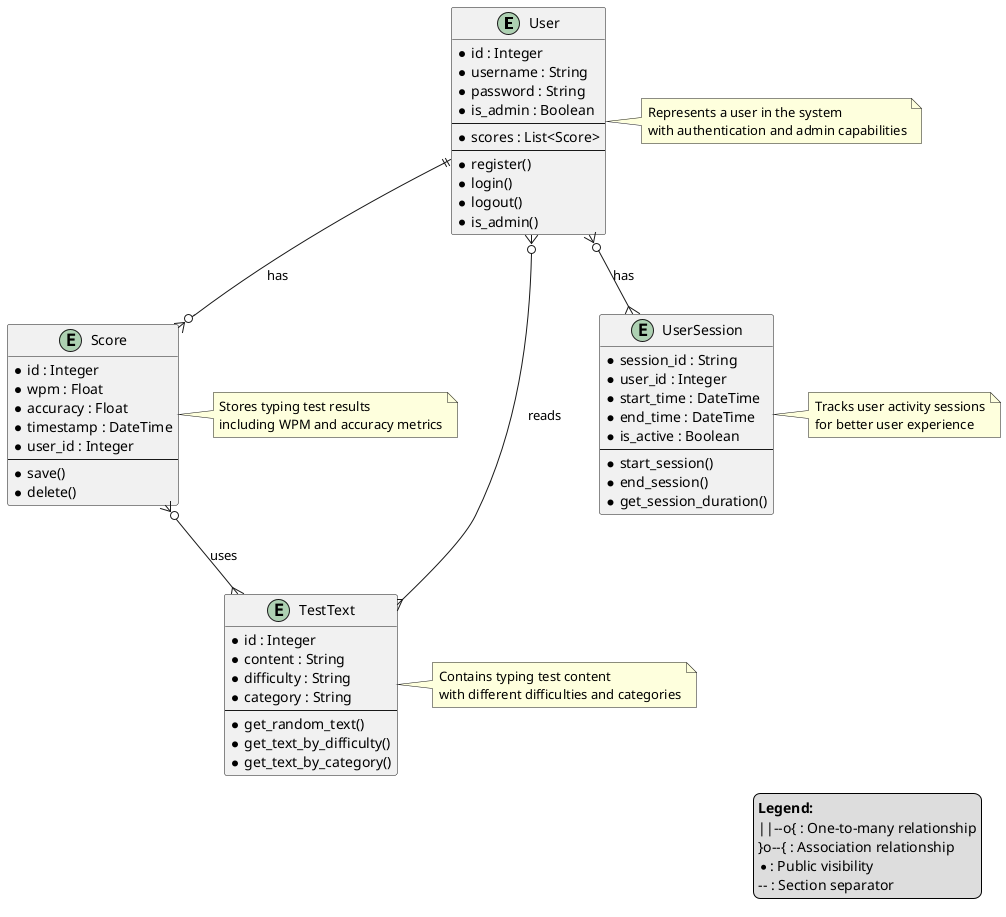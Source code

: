 @startuml

' Enhanced UML diagram with detailed structure

' Core Entities
entity User {
    * id : Integer
    * username : String
    * password : String
    * is_admin : Boolean
    --
    * scores : List<Score>
    --
    * register()
    * login()
    * logout()
    * is_admin()
}

entity Score {
    * id : Integer
    * wpm : Float
    * accuracy : Float
    * timestamp : DateTime
    * user_id : Integer
    --
    * save()
    * delete()
}

entity TestText {
    * id : Integer
    * content : String
    * difficulty : String
    * category : String
    --
    * get_random_text()
    * get_text_by_difficulty()
    * get_text_by_category()
}

entity UserSession {
    * session_id : String
    * user_id : Integer
    * start_time : DateTime
    * end_time : DateTime
    * is_active : Boolean
    --
    * start_session()
    * end_session()
    * get_session_duration()
}

' Relationships
User ||--o{ Score : has
User }o--{ UserSession : has
Score }o--{ TestText : uses
User }o--{ TestText : reads

' Notes
note right of User
    Represents a user in the system
    with authentication and admin capabilities
end note

note right of Score
    Stores typing test results
    including WPM and accuracy metrics
end note

note right of TestText
    Contains typing test content
    with different difficulties and categories
end note

note right of UserSession
    Tracks user activity sessions
    for better user experience
end note

' Legend
legend right
    <b>Legend:</b>
    ||--o{ : One-to-many relationship
    }o--{ : Association relationship
    * : Public visibility
    -- : Section separator
endlegend

@enduml
